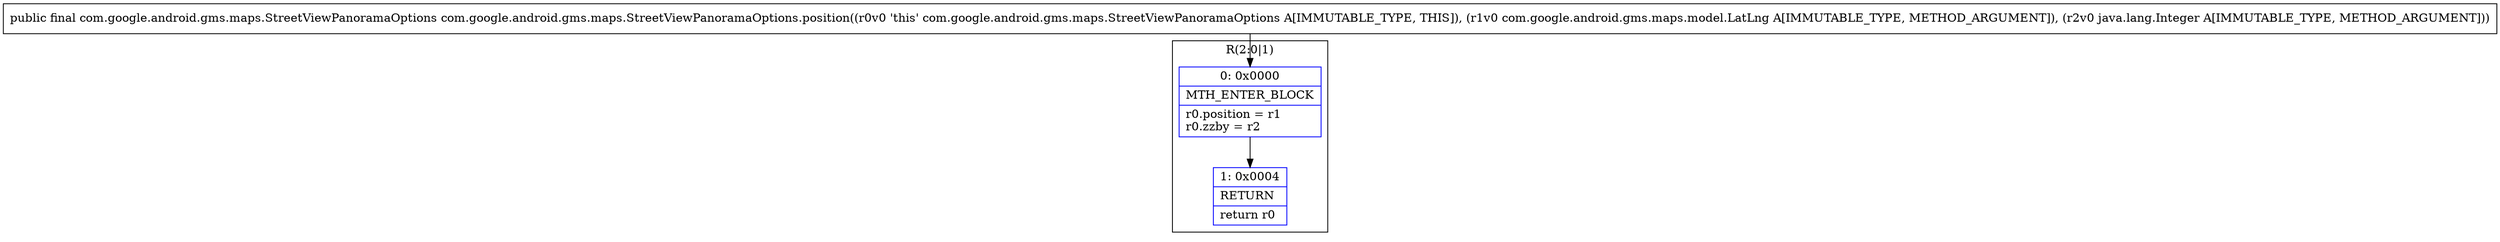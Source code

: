 digraph "CFG forcom.google.android.gms.maps.StreetViewPanoramaOptions.position(Lcom\/google\/android\/gms\/maps\/model\/LatLng;Ljava\/lang\/Integer;)Lcom\/google\/android\/gms\/maps\/StreetViewPanoramaOptions;" {
subgraph cluster_Region_226442085 {
label = "R(2:0|1)";
node [shape=record,color=blue];
Node_0 [shape=record,label="{0\:\ 0x0000|MTH_ENTER_BLOCK\l|r0.position = r1\lr0.zzby = r2\l}"];
Node_1 [shape=record,label="{1\:\ 0x0004|RETURN\l|return r0\l}"];
}
MethodNode[shape=record,label="{public final com.google.android.gms.maps.StreetViewPanoramaOptions com.google.android.gms.maps.StreetViewPanoramaOptions.position((r0v0 'this' com.google.android.gms.maps.StreetViewPanoramaOptions A[IMMUTABLE_TYPE, THIS]), (r1v0 com.google.android.gms.maps.model.LatLng A[IMMUTABLE_TYPE, METHOD_ARGUMENT]), (r2v0 java.lang.Integer A[IMMUTABLE_TYPE, METHOD_ARGUMENT])) }"];
MethodNode -> Node_0;
Node_0 -> Node_1;
}

